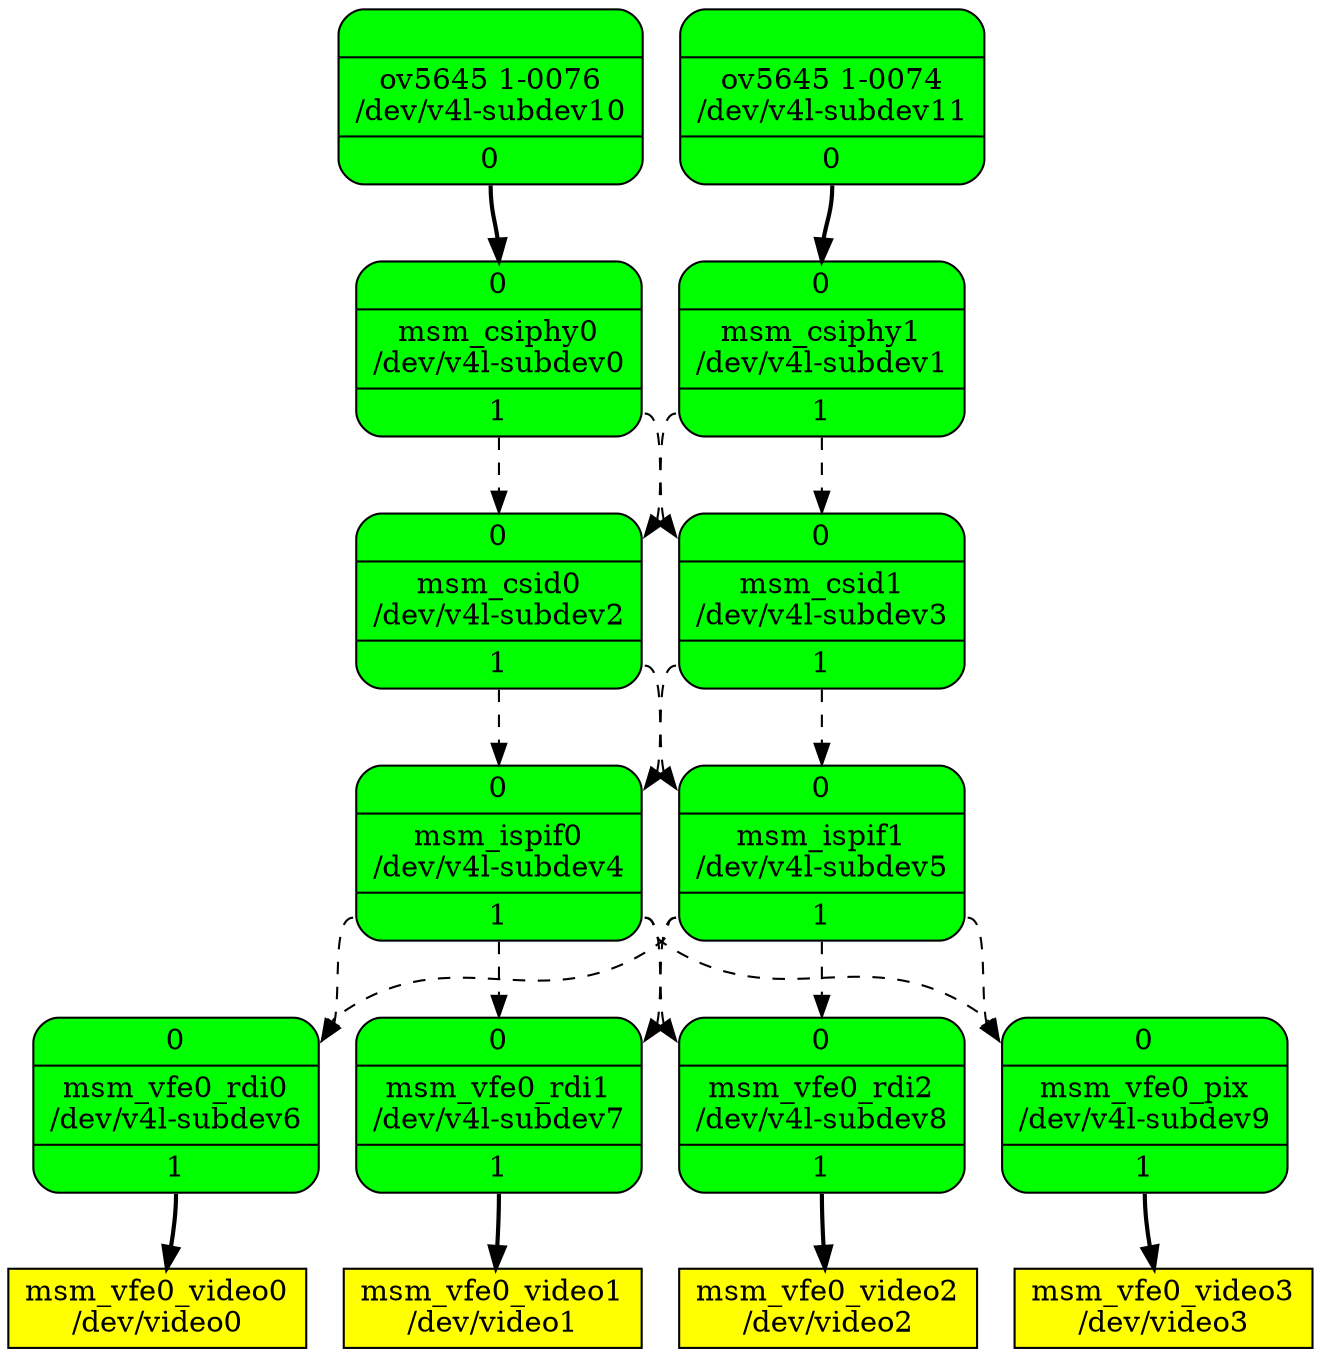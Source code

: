 # SPDX-License-Identifier: GPL-2.0-only

digraph board {
	rankdir=TB
	n00000001 [label="{{<port0> 0} | msm_csiphy0\n/dev/v4l-subdev0 | {<port1> 1}}", shape=Mrecord, style=filled, fillcolor=green]
	n00000001:port1 -> n00000007:port0 [style=dashed]
	n00000001:port1 -> n0000000a:port0 [style=dashed]
	n00000004 [label="{{<port0> 0} | msm_csiphy1\n/dev/v4l-subdev1 | {<port1> 1}}", shape=Mrecord, style=filled, fillcolor=green]
	n00000004:port1 -> n00000007:port0 [style=dashed]
	n00000004:port1 -> n0000000a:port0 [style=dashed]
	n00000007 [label="{{<port0> 0} | msm_csid0\n/dev/v4l-subdev2 | {<port1> 1}}", shape=Mrecord, style=filled, fillcolor=green]
	n00000007:port1 -> n0000000d:port0 [style=dashed]
	n00000007:port1 -> n00000010:port0 [style=dashed]
	n0000000a [label="{{<port0> 0} | msm_csid1\n/dev/v4l-subdev3 | {<port1> 1}}", shape=Mrecord, style=filled, fillcolor=green]
	n0000000a:port1 -> n0000000d:port0 [style=dashed]
	n0000000a:port1 -> n00000010:port0 [style=dashed]
	n0000000d [label="{{<port0> 0} | msm_ispif0\n/dev/v4l-subdev4 | {<port1> 1}}", shape=Mrecord, style=filled, fillcolor=green]
	n0000000d:port1 -> n00000013:port0 [style=dashed]
	n0000000d:port1 -> n0000001c:port0 [style=dashed]
	n0000000d:port1 -> n00000025:port0 [style=dashed]
	n0000000d:port1 -> n0000002e:port0 [style=dashed]
	n00000010 [label="{{<port0> 0} | msm_ispif1\n/dev/v4l-subdev5 | {<port1> 1}}", shape=Mrecord, style=filled, fillcolor=green]
	n00000010:port1 -> n00000013:port0 [style=dashed]
	n00000010:port1 -> n0000001c:port0 [style=dashed]
	n00000010:port1 -> n00000025:port0 [style=dashed]
	n00000010:port1 -> n0000002e:port0 [style=dashed]
	n00000013 [label="{{<port0> 0} | msm_vfe0_rdi0\n/dev/v4l-subdev6 | {<port1> 1}}", shape=Mrecord, style=filled, fillcolor=green]
	n00000013:port1 -> n00000016 [style=bold]
	n00000016 [label="msm_vfe0_video0\n/dev/video0", shape=box, style=filled, fillcolor=yellow]
	n0000001c [label="{{<port0> 0} | msm_vfe0_rdi1\n/dev/v4l-subdev7 | {<port1> 1}}", shape=Mrecord, style=filled, fillcolor=green]
	n0000001c:port1 -> n0000001f [style=bold]
	n0000001f [label="msm_vfe0_video1\n/dev/video1", shape=box, style=filled, fillcolor=yellow]
	n00000025 [label="{{<port0> 0} | msm_vfe0_rdi2\n/dev/v4l-subdev8 | {<port1> 1}}", shape=Mrecord, style=filled, fillcolor=green]
	n00000025:port1 -> n00000028 [style=bold]
	n00000028 [label="msm_vfe0_video2\n/dev/video2", shape=box, style=filled, fillcolor=yellow]
	n0000002e [label="{{<port0> 0} | msm_vfe0_pix\n/dev/v4l-subdev9 | {<port1> 1}}", shape=Mrecord, style=filled, fillcolor=green]
	n0000002e:port1 -> n00000031 [style=bold]
	n00000031 [label="msm_vfe0_video3\n/dev/video3", shape=box, style=filled, fillcolor=yellow]
	n00000057 [label="{{} | ov5645 1-0076\n/dev/v4l-subdev10 | {<port0> 0}}", shape=Mrecord, style=filled, fillcolor=green]
	n00000057:port0 -> n00000001:port0 [style=bold]
	n00000059 [label="{{} | ov5645 1-0074\n/dev/v4l-subdev11 | {<port0> 0}}", shape=Mrecord, style=filled, fillcolor=green]
	n00000059:port0 -> n00000004:port0 [style=bold]
}
